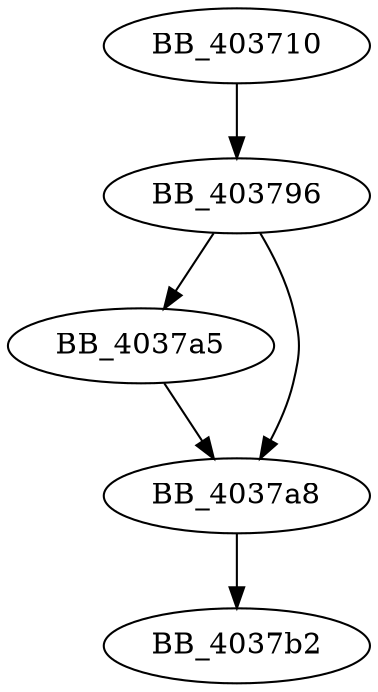DiGraph sub_403710{
BB_403710->BB_403796
BB_403796->BB_4037a5
BB_403796->BB_4037a8
BB_4037a5->BB_4037a8
BB_4037a8->BB_4037b2
}
